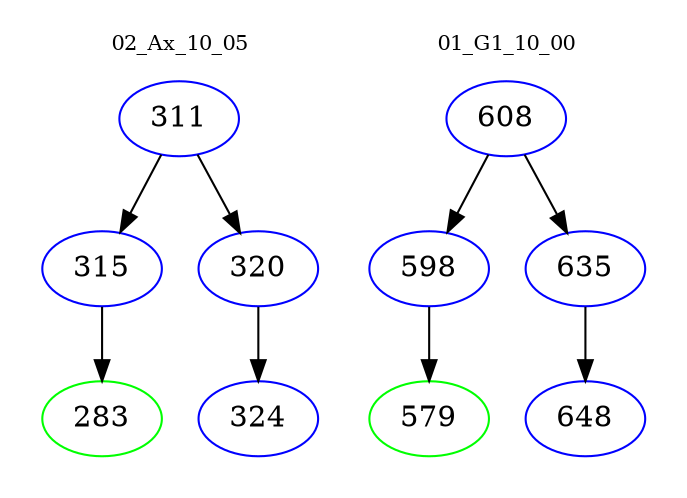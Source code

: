 digraph{
subgraph cluster_0 {
color = white
label = "02_Ax_10_05";
fontsize=10;
T0_311 [label="311", color="blue"]
T0_311 -> T0_315 [color="black"]
T0_315 [label="315", color="blue"]
T0_315 -> T0_283 [color="black"]
T0_283 [label="283", color="green"]
T0_311 -> T0_320 [color="black"]
T0_320 [label="320", color="blue"]
T0_320 -> T0_324 [color="black"]
T0_324 [label="324", color="blue"]
}
subgraph cluster_1 {
color = white
label = "01_G1_10_00";
fontsize=10;
T1_608 [label="608", color="blue"]
T1_608 -> T1_598 [color="black"]
T1_598 [label="598", color="blue"]
T1_598 -> T1_579 [color="black"]
T1_579 [label="579", color="green"]
T1_608 -> T1_635 [color="black"]
T1_635 [label="635", color="blue"]
T1_635 -> T1_648 [color="black"]
T1_648 [label="648", color="blue"]
}
}
